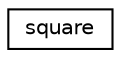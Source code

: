 digraph "Graphical Class Hierarchy"
{
 // LATEX_PDF_SIZE
  edge [fontname="Helvetica",fontsize="10",labelfontname="Helvetica",labelfontsize="10"];
  node [fontname="Helvetica",fontsize="10",shape=record];
  rankdir="LR";
  Node0 [label="square",height=0.2,width=0.4,color="black", fillcolor="white", style="filled",URL="$classsquare.html",tooltip=" "];
}
